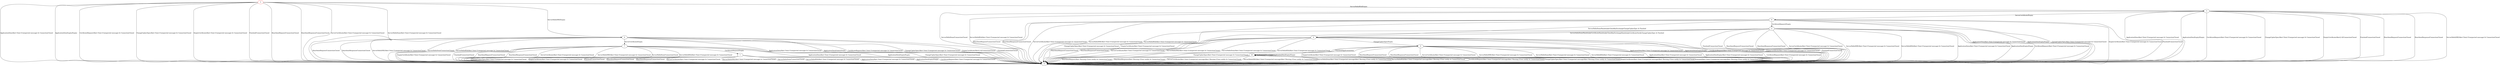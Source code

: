 digraph {
3 [color="red"]
0
1
2
4
5
6
7
8
9
10
3 -> 9 [label="ApplicationData/Alert Fatal (Unexpected message) & ConnectionClosed"]
3 -> 9 [label="ApplicationDataEmpty/Empty"]
3 -> 9 [label="CertificateRequest/Alert Fatal (Unexpected message) & ConnectionClosed"]
3 -> 9 [label="ChangeCipherSpec/Alert Fatal (Unexpected message) & ConnectionClosed"]
3 -> 9 [label="EmptyCertificate/Alert Fatal (Unexpected message) & ConnectionClosed"]
3 -> 9 [label="Finished/ConnectionClosed"]
3 -> 9 [label="HeartbeatRequest/ConnectionClosed"]
3 -> 9 [label="HeartbeatResponse/ConnectionClosed"]
3 -> 9 [label="ServerCertificate/Alert Fatal (Unexpected message) & ConnectionClosed"]
3 -> 4 [label="ServerHelloDHE/Empty"]
3 -> 9 [label="ServerHelloDone/Alert Fatal (Unexpected message) & ConnectionClosed"]
3 -> 5 [label="ServerHelloRSA/Empty"]
0 -> 9 [label="ApplicationData/Alert Fatal (Unexpected message) & ConnectionClosed"]
0 -> 9 [label="ApplicationDataEmpty/Alert Fatal (Unexpected message) & ConnectionClosed"]
0 -> 9 [label="CertificateRequest/Alert Fatal (Unexpected message) & ConnectionClosed"]
0 -> 9 [label="ChangeCipherSpec/Alert Fatal (Unexpected message) & ConnectionClosed"]
0 -> 9 [label="EmptyCertificate/Alert Fatal (Unexpected message) & ConnectionClosed"]
0 -> 10 [label="Finished/ApplicationData"]
0 -> 9 [label="HeartbeatRequest/ConnectionClosed"]
0 -> 9 [label="HeartbeatResponse/ConnectionClosed"]
0 -> 9 [label="ServerCertificate/Alert Fatal (Unexpected message) & ConnectionClosed"]
0 -> 9 [label="ServerHelloDHE/Alert Fatal (Unexpected message) & ConnectionClosed"]
0 -> 9 [label="ServerHelloDone/Alert Fatal (Unexpected message) & ConnectionClosed"]
0 -> 9 [label="ServerHelloRSA/Alert Fatal (Unexpected message) & ConnectionClosed"]
1 -> 9 [label="ApplicationData/Alert Fatal (Unexpected message) & ConnectionClosed"]
1 -> 9 [label="ApplicationDataEmpty/Empty"]
1 -> 9 [label="CertificateRequest/Alert Fatal (Unexpected message) & ConnectionClosed"]
1 -> 9 [label="ChangeCipherSpec/Alert Fatal (Unexpected message) & ConnectionClosed"]
1 -> 9 [label="EmptyCertificate/Alert Fatal (Unexpected message) & ConnectionClosed"]
1 -> 9 [label="Finished/ConnectionClosed"]
1 -> 9 [label="HeartbeatRequest/ConnectionClosed"]
1 -> 9 [label="HeartbeatResponse/ConnectionClosed"]
1 -> 9 [label="ServerCertificate/Alert Fatal (Unexpected message) & ConnectionClosed"]
1 -> 9 [label="ServerHelloDHE/Alert Fatal (Unexpected message) & ConnectionClosed"]
1 -> 9 [label="ServerHelloDone/ConnectionClosed"]
1 -> 9 [label="ServerHelloRSA/Alert Fatal (Unexpected message) & ConnectionClosed"]
2 -> 9 [label="ApplicationData/Alert Fatal (Unexpected message) & ConnectionClosed"]
2 -> 9 [label="ApplicationDataEmpty/Empty"]
2 -> 9 [label="CertificateRequest/Alert Fatal (Unexpected message) & ConnectionClosed"]
2 -> 9 [label="ChangeCipherSpec/Alert Fatal (Unexpected message) & ConnectionClosed"]
2 -> 9 [label="EmptyCertificate/Alert Fatal (Unexpected message) & ConnectionClosed"]
2 -> 9 [label="Finished/ConnectionClosed"]
2 -> 9 [label="HeartbeatRequest/ConnectionClosed"]
2 -> 9 [label="HeartbeatResponse/ConnectionClosed"]
2 -> 9 [label="ServerCertificate/Alert Fatal (Unexpected message) & ConnectionClosed"]
2 -> 9 [label="ServerHelloDHE/Alert Fatal (Unexpected message) & ConnectionClosed"]
2 -> 6 [label="ServerHelloDone/HandshakeCertificateHandshakeClientKeyExchangeHandshakeCertificateVerifyChangeCipherSpec & Finished"]
2 -> 9 [label="ServerHelloRSA/Alert Fatal (Unexpected message) & ConnectionClosed"]
4 -> 9 [label="ApplicationData/Alert Fatal (Unexpected message) & ConnectionClosed"]
4 -> 9 [label="ApplicationDataEmpty/Empty"]
4 -> 9 [label="CertificateRequest/Alert Fatal (Unexpected message) & ConnectionClosed"]
4 -> 9 [label="ChangeCipherSpec/Alert Fatal (Unexpected message) & ConnectionClosed"]
4 -> 9 [label="EmptyCertificate/Alert2.42ConnectionClosed"]
4 -> 9 [label="Finished/ConnectionClosed"]
4 -> 9 [label="HeartbeatRequest/ConnectionClosed"]
4 -> 9 [label="HeartbeatResponse/ConnectionClosed"]
4 -> 7 [label="ServerCertificate/Empty"]
4 -> 9 [label="ServerHelloDHE/Alert Fatal (Unexpected message) & ConnectionClosed"]
4 -> 9 [label="ServerHelloDone/ConnectionClosed"]
4 -> 9 [label="ServerHelloRSA/Alert Fatal (Unexpected message) & ConnectionClosed"]
5 -> 9 [label="ApplicationData/Alert Fatal (Unexpected message) & ConnectionClosed"]
5 -> 9 [label="ApplicationDataEmpty/Empty"]
5 -> 9 [label="CertificateRequest/Alert Fatal (Unexpected message) & ConnectionClosed"]
5 -> 9 [label="ChangeCipherSpec/Alert Fatal (Unexpected message) & ConnectionClosed"]
5 -> 9 [label="EmptyCertificate/Alert2.42ConnectionClosed"]
5 -> 9 [label="Finished/ConnectionClosed"]
5 -> 9 [label="HeartbeatRequest/ConnectionClosed"]
5 -> 9 [label="HeartbeatResponse/ConnectionClosed"]
5 -> 8 [label="ServerCertificate/Empty"]
5 -> 9 [label="ServerHelloDHE/Alert Fatal (Unexpected message) & ConnectionClosed"]
5 -> 9 [label="ServerHelloDone/ConnectionClosed"]
5 -> 9 [label="ServerHelloRSA/Alert Fatal (Unexpected message) & ConnectionClosed"]
6 -> 9 [label="ApplicationData/Alert Fatal (Unexpected message) & ConnectionClosed"]
6 -> 9 [label="ApplicationDataEmpty/Empty"]
6 -> 9 [label="CertificateRequest/Alert Fatal (Unexpected message) & ConnectionClosed"]
6 -> 0 [label="ChangeCipherSpec/Empty"]
6 -> 9 [label="EmptyCertificate/Alert Fatal (Unexpected message) & ConnectionClosed"]
6 -> 9 [label="Finished/ConnectionClosed"]
6 -> 9 [label="HeartbeatRequest/ConnectionClosed"]
6 -> 9 [label="HeartbeatResponse/ConnectionClosed"]
6 -> 9 [label="ServerCertificate/Alert Fatal (Unexpected message) & ConnectionClosed"]
6 -> 9 [label="ServerHelloDHE/Alert Fatal (Unexpected message) & ConnectionClosed"]
6 -> 9 [label="ServerHelloDone/Alert Fatal (Unexpected message) & ConnectionClosed"]
6 -> 9 [label="ServerHelloRSA/Alert Fatal (Unexpected message) & ConnectionClosed"]
7 -> 9 [label="ApplicationData/Alert Fatal (Unexpected message) & ConnectionClosed"]
7 -> 9 [label="ApplicationDataEmpty/Empty"]
7 -> 1 [label="CertificateRequest/Empty"]
7 -> 9 [label="ChangeCipherSpec/Alert Fatal (Unexpected message) & ConnectionClosed"]
7 -> 9 [label="EmptyCertificate/Alert Fatal (Unexpected message) & ConnectionClosed"]
7 -> 9 [label="Finished/ConnectionClosed"]
7 -> 9 [label="HeartbeatRequest/ConnectionClosed"]
7 -> 9 [label="HeartbeatResponse/ConnectionClosed"]
7 -> 9 [label="ServerCertificate/Alert Fatal (Unexpected message) & ConnectionClosed"]
7 -> 9 [label="ServerHelloDHE/Alert Fatal (Unexpected message) & ConnectionClosed"]
7 -> 9 [label="ServerHelloDone/ConnectionClosed"]
7 -> 9 [label="ServerHelloRSA/Alert Fatal (Unexpected message) & ConnectionClosed"]
8 -> 9 [label="ApplicationData/Alert Fatal (Unexpected message) & ConnectionClosed"]
8 -> 9 [label="ApplicationDataEmpty/Empty"]
8 -> 2 [label="CertificateRequest/Empty"]
8 -> 9 [label="ChangeCipherSpec/Alert Fatal (Unexpected message) & ConnectionClosed"]
8 -> 9 [label="EmptyCertificate/Alert Fatal (Unexpected message) & ConnectionClosed"]
8 -> 9 [label="Finished/ConnectionClosed"]
8 -> 9 [label="HeartbeatRequest/ConnectionClosed"]
8 -> 9 [label="HeartbeatResponse/ConnectionClosed"]
8 -> 9 [label="ServerCertificate/Alert Fatal (Unexpected message) & ConnectionClosed"]
8 -> 9 [label="ServerHelloDHE/Alert Fatal (Unexpected message) & ConnectionClosed"]
8 -> 6 [label="ServerHelloDone/HandshakeClientKeyExchangeChangeCipherSpec & Finished"]
8 -> 9 [label="ServerHelloRSA/Alert Fatal (Unexpected message) & ConnectionClosed"]
9 -> 9 [label="ApplicationData/ConnectionClosed"]
9 -> 9 [label="ApplicationDataEmpty/ConnectionClosed"]
9 -> 9 [label="CertificateRequest/ConnectionClosed"]
9 -> 9 [label="ChangeCipherSpec/ConnectionClosed"]
9 -> 9 [label="EmptyCertificate/ConnectionClosed"]
9 -> 9 [label="Finished/ConnectionClosed"]
9 -> 9 [label="HeartbeatRequest/ConnectionClosed"]
9 -> 9 [label="HeartbeatResponse/ConnectionClosed"]
9 -> 9 [label="ServerCertificate/ConnectionClosed"]
9 -> 9 [label="ServerHelloDHE/ConnectionClosed"]
9 -> 9 [label="ServerHelloDone/ConnectionClosed"]
9 -> 9 [label="ServerHelloRSA/ConnectionClosed"]
10 -> 10 [label="ApplicationData/Empty"]
10 -> 10 [label="ApplicationDataEmpty/Empty"]
10 -> 9 [label="CertificateRequest/Alert Fatal (Unexpected message)Alert Warning (Close notify) & ConnectionClosed"]
10 -> 9 [label="ChangeCipherSpec/Alert Fatal (Unexpected message)Alert Warning (Close notify) & ConnectionClosed"]
10 -> 9 [label="EmptyCertificate/Alert Fatal (Unexpected message)Alert Warning (Close notify) & ConnectionClosed"]
10 -> 9 [label="Finished/Alert Fatal (Unexpected message)Alert Warning (Close notify) & ConnectionClosed"]
10 -> 9 [label="HeartbeatRequest/Alert Warning (Close notify) & ConnectionClosed"]
10 -> 9 [label="HeartbeatResponse/Alert Warning (Close notify) & ConnectionClosed"]
10 -> 9 [label="ServerCertificate/Alert Fatal (Unexpected message)Alert Warning (Close notify) & ConnectionClosed"]
10 -> 9 [label="ServerHelloDHE/Alert Fatal (Unexpected message)Alert Warning (Close notify) & ConnectionClosed"]
10 -> 9 [label="ServerHelloDone/Alert Fatal (Unexpected message)Alert Warning (Close notify) & ConnectionClosed"]
10 -> 9 [label="ServerHelloRSA/Alert Fatal (Unexpected message)Alert Warning (Close notify) & ConnectionClosed"]
}

